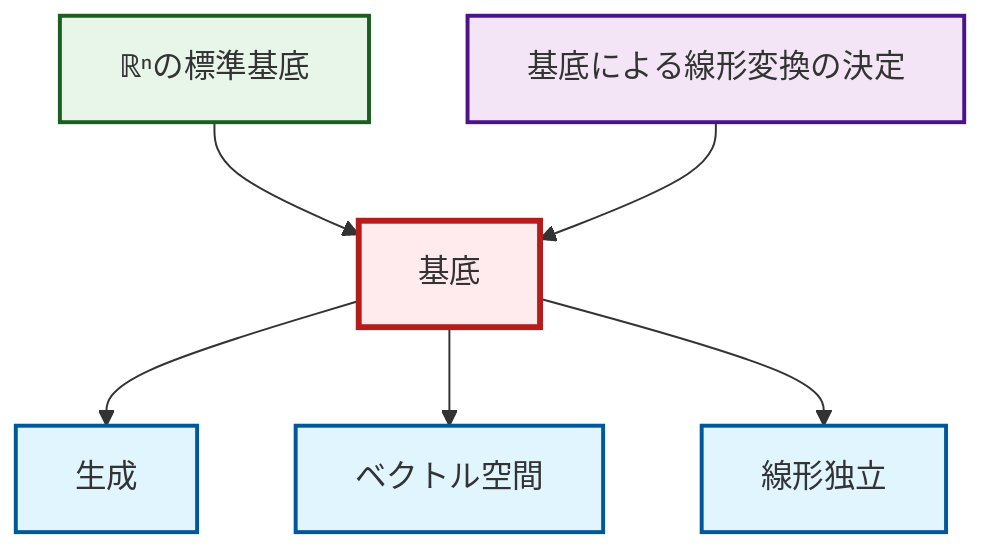 graph TD
    classDef definition fill:#e1f5fe,stroke:#01579b,stroke-width:2px
    classDef theorem fill:#f3e5f5,stroke:#4a148c,stroke-width:2px
    classDef axiom fill:#fff3e0,stroke:#e65100,stroke-width:2px
    classDef example fill:#e8f5e9,stroke:#1b5e20,stroke-width:2px
    classDef current fill:#ffebee,stroke:#b71c1c,stroke-width:3px
    def-vector-space["ベクトル空間"]:::definition
    def-basis["基底"]:::definition
    ex-standard-basis-rn["ℝⁿの標準基底"]:::example
    def-span["生成"]:::definition
    def-linear-independence["線形独立"]:::definition
    thm-linear-transformation-basis["基底による線形変換の決定"]:::theorem
    ex-standard-basis-rn --> def-basis
    thm-linear-transformation-basis --> def-basis
    def-basis --> def-span
    def-basis --> def-vector-space
    def-basis --> def-linear-independence
    class def-basis current